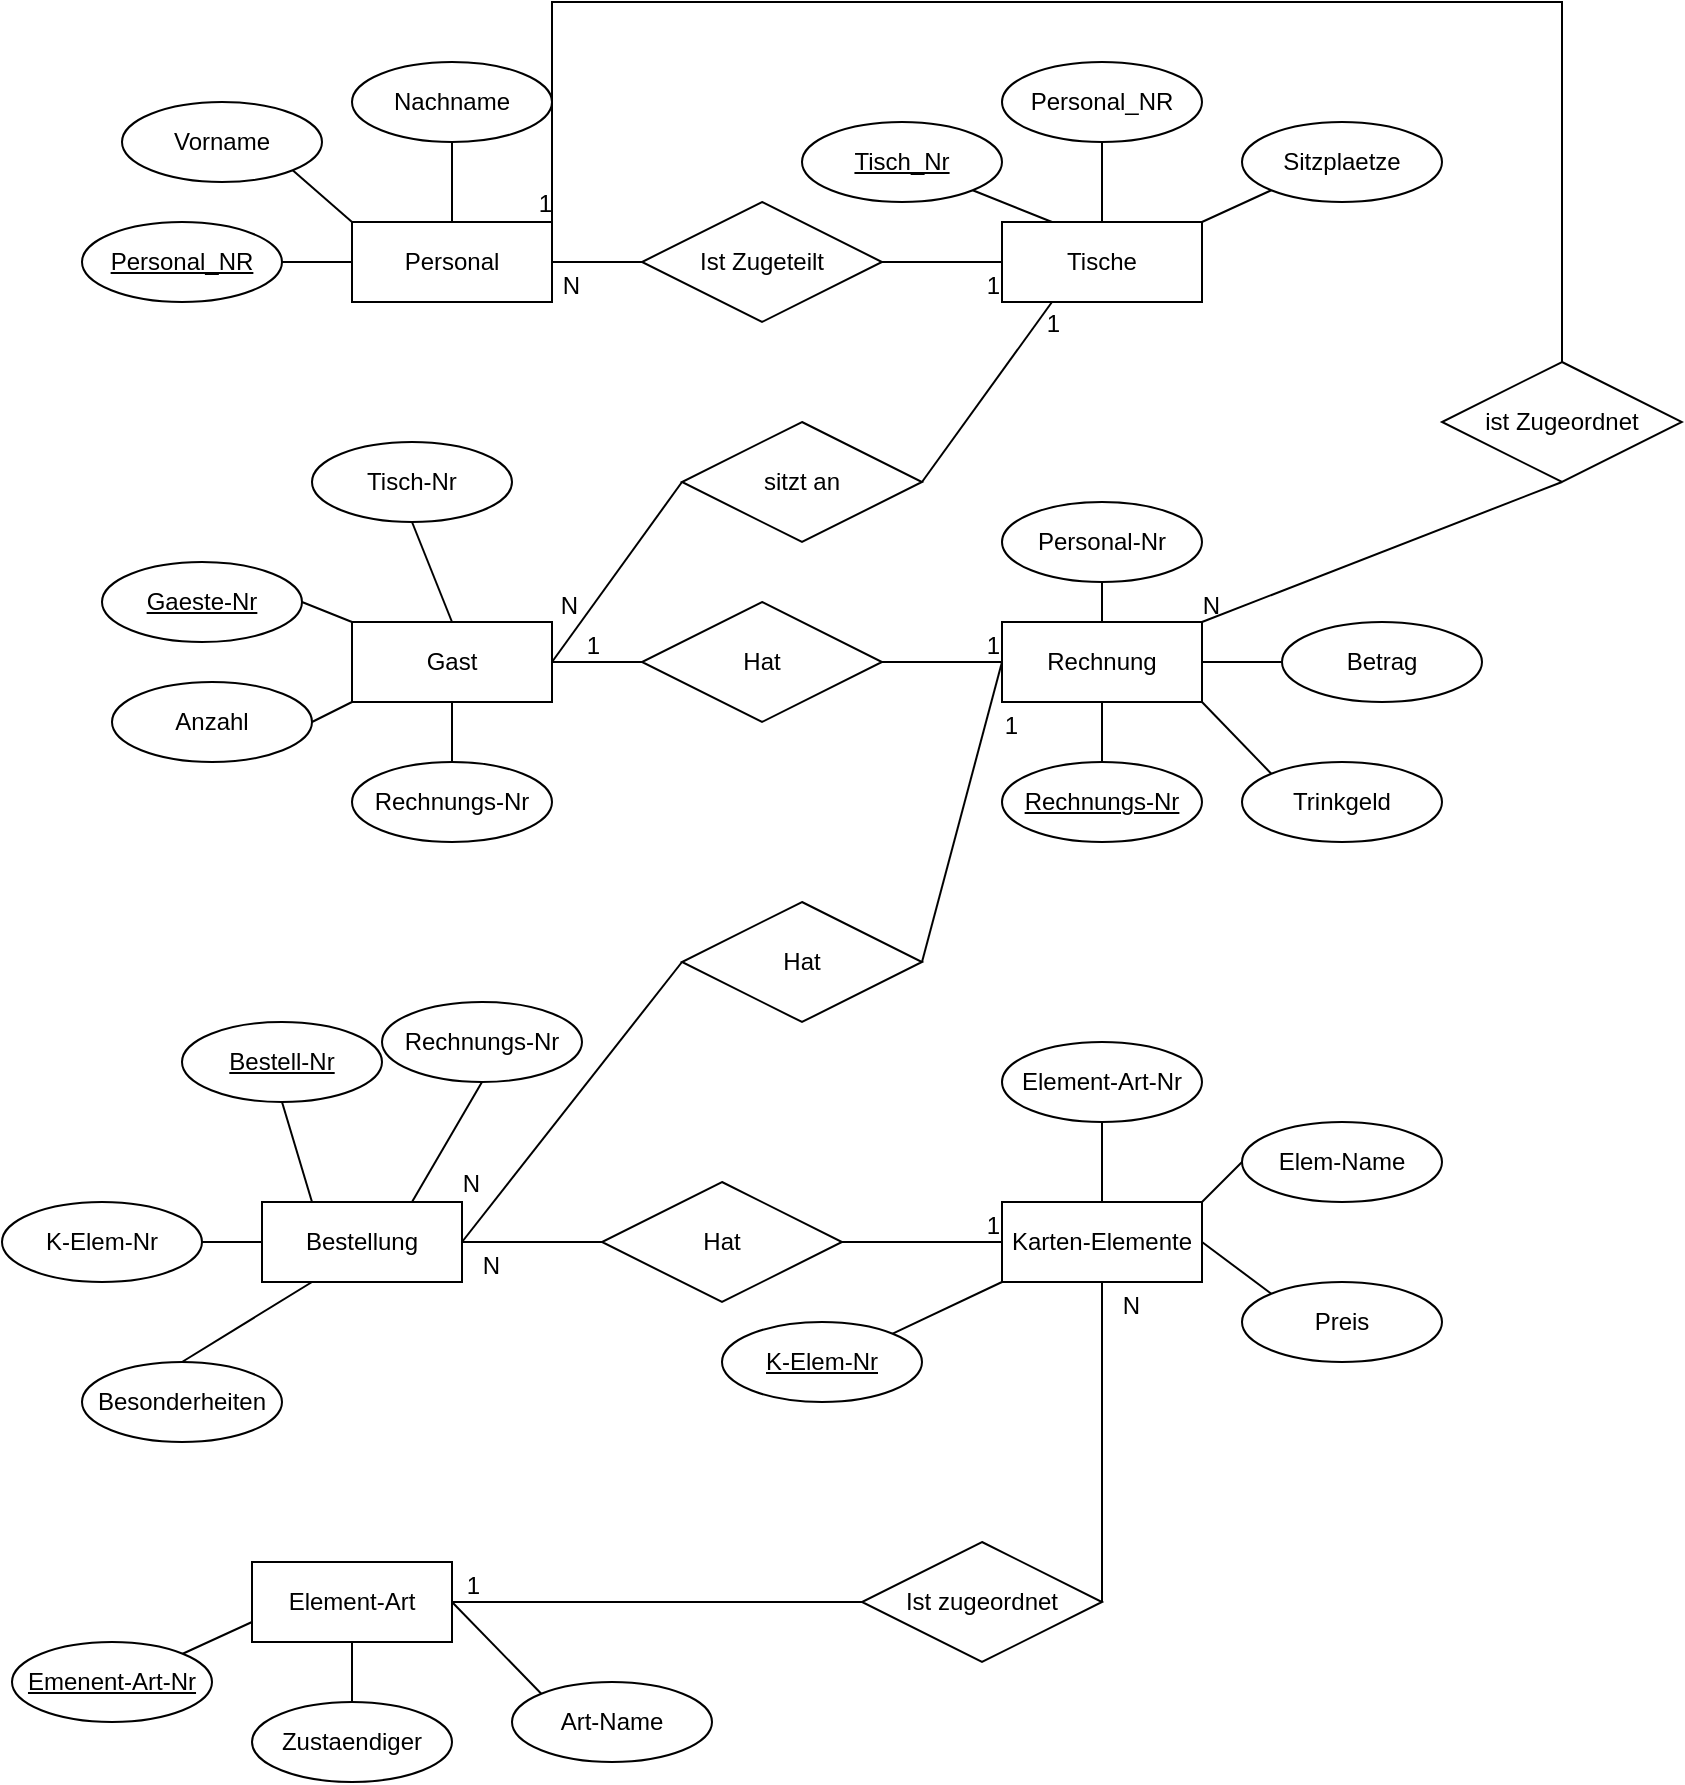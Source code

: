 <mxfile version="21.7.4" type="device">
  <diagram id="R2lEEEUBdFMjLlhIrx00" name="Page-1">
    <mxGraphModel dx="740" dy="904" grid="1" gridSize="10" guides="1" tooltips="1" connect="1" arrows="1" fold="1" page="1" pageScale="1" pageWidth="850" pageHeight="1100" math="0" shadow="0" extFonts="Permanent Marker^https://fonts.googleapis.com/css?family=Permanent+Marker">
      <root>
        <mxCell id="0" />
        <mxCell id="1" parent="0" />
        <mxCell id="IF9g0grAU2F7ckSNJoVl-1" value="Personal" style="whiteSpace=wrap;html=1;align=center;" parent="1" vertex="1">
          <mxGeometry x="375" y="330" width="100" height="40" as="geometry" />
        </mxCell>
        <mxCell id="IF9g0grAU2F7ckSNJoVl-2" value="Vorname" style="ellipse;whiteSpace=wrap;html=1;align=center;" parent="1" vertex="1">
          <mxGeometry x="260" y="270" width="100" height="40" as="geometry" />
        </mxCell>
        <mxCell id="IF9g0grAU2F7ckSNJoVl-3" value="Nachname" style="ellipse;whiteSpace=wrap;html=1;align=center;" parent="1" vertex="1">
          <mxGeometry x="375" y="250" width="100" height="40" as="geometry" />
        </mxCell>
        <mxCell id="IF9g0grAU2F7ckSNJoVl-5" value="" style="endArrow=none;html=1;rounded=0;exitX=1;exitY=1;exitDx=0;exitDy=0;entryX=0;entryY=0;entryDx=0;entryDy=0;" parent="1" source="IF9g0grAU2F7ckSNJoVl-2" target="IF9g0grAU2F7ckSNJoVl-1" edge="1">
          <mxGeometry relative="1" as="geometry">
            <mxPoint x="320" y="380" as="sourcePoint" />
            <mxPoint x="480" y="380" as="targetPoint" />
          </mxGeometry>
        </mxCell>
        <mxCell id="IF9g0grAU2F7ckSNJoVl-6" value="" style="endArrow=none;html=1;rounded=0;exitX=0.5;exitY=1;exitDx=0;exitDy=0;entryX=0.5;entryY=0;entryDx=0;entryDy=0;" parent="1" source="IF9g0grAU2F7ckSNJoVl-3" target="IF9g0grAU2F7ckSNJoVl-1" edge="1">
          <mxGeometry relative="1" as="geometry">
            <mxPoint x="320" y="380" as="sourcePoint" />
            <mxPoint x="480" y="380" as="targetPoint" />
          </mxGeometry>
        </mxCell>
        <mxCell id="IF9g0grAU2F7ckSNJoVl-7" value="Personal_NR" style="ellipse;whiteSpace=wrap;html=1;align=center;fontStyle=4;" parent="1" vertex="1">
          <mxGeometry x="240" y="330" width="100" height="40" as="geometry" />
        </mxCell>
        <mxCell id="IF9g0grAU2F7ckSNJoVl-8" value="" style="endArrow=none;html=1;rounded=0;exitX=1;exitY=0.5;exitDx=0;exitDy=0;entryX=0;entryY=0.5;entryDx=0;entryDy=0;" parent="1" source="IF9g0grAU2F7ckSNJoVl-7" target="IF9g0grAU2F7ckSNJoVl-1" edge="1">
          <mxGeometry relative="1" as="geometry">
            <mxPoint x="320" y="380" as="sourcePoint" />
            <mxPoint x="480" y="380" as="targetPoint" />
          </mxGeometry>
        </mxCell>
        <mxCell id="IF9g0grAU2F7ckSNJoVl-9" value="Tische" style="whiteSpace=wrap;html=1;align=center;" parent="1" vertex="1">
          <mxGeometry x="700" y="330" width="100" height="40" as="geometry" />
        </mxCell>
        <mxCell id="IF9g0grAU2F7ckSNJoVl-10" value="Personal_NR" style="ellipse;whiteSpace=wrap;html=1;align=center;" parent="1" vertex="1">
          <mxGeometry x="700" y="250" width="100" height="40" as="geometry" />
        </mxCell>
        <mxCell id="IF9g0grAU2F7ckSNJoVl-11" value="Sitzplaetze" style="ellipse;whiteSpace=wrap;html=1;align=center;" parent="1" vertex="1">
          <mxGeometry x="820" y="280" width="100" height="40" as="geometry" />
        </mxCell>
        <mxCell id="IF9g0grAU2F7ckSNJoVl-13" value="Tisch_Nr" style="ellipse;whiteSpace=wrap;html=1;align=center;fontStyle=4;" parent="1" vertex="1">
          <mxGeometry x="600" y="280" width="100" height="40" as="geometry" />
        </mxCell>
        <mxCell id="IF9g0grAU2F7ckSNJoVl-14" value="" style="endArrow=none;html=1;rounded=0;exitX=1;exitY=1;exitDx=0;exitDy=0;entryX=0.25;entryY=0;entryDx=0;entryDy=0;" parent="1" source="IF9g0grAU2F7ckSNJoVl-13" target="IF9g0grAU2F7ckSNJoVl-9" edge="1">
          <mxGeometry relative="1" as="geometry">
            <mxPoint x="630" y="380" as="sourcePoint" />
            <mxPoint x="790" y="380" as="targetPoint" />
          </mxGeometry>
        </mxCell>
        <mxCell id="IF9g0grAU2F7ckSNJoVl-15" value="" style="endArrow=none;html=1;rounded=0;exitX=0.5;exitY=1;exitDx=0;exitDy=0;entryX=0.5;entryY=0;entryDx=0;entryDy=0;" parent="1" source="IF9g0grAU2F7ckSNJoVl-10" target="IF9g0grAU2F7ckSNJoVl-9" edge="1">
          <mxGeometry relative="1" as="geometry">
            <mxPoint x="630" y="380" as="sourcePoint" />
            <mxPoint x="790" y="380" as="targetPoint" />
          </mxGeometry>
        </mxCell>
        <mxCell id="IF9g0grAU2F7ckSNJoVl-16" value="" style="endArrow=none;html=1;rounded=0;exitX=0;exitY=1;exitDx=0;exitDy=0;entryX=1;entryY=0;entryDx=0;entryDy=0;" parent="1" source="IF9g0grAU2F7ckSNJoVl-11" target="IF9g0grAU2F7ckSNJoVl-9" edge="1">
          <mxGeometry relative="1" as="geometry">
            <mxPoint x="630" y="380" as="sourcePoint" />
            <mxPoint x="790" y="380" as="targetPoint" />
          </mxGeometry>
        </mxCell>
        <mxCell id="IF9g0grAU2F7ckSNJoVl-19" value="Ist Zugeteilt" style="shape=rhombus;perimeter=rhombusPerimeter;whiteSpace=wrap;html=1;align=center;" parent="1" vertex="1">
          <mxGeometry x="520" y="320" width="120" height="60" as="geometry" />
        </mxCell>
        <mxCell id="IF9g0grAU2F7ckSNJoVl-20" value="" style="endArrow=none;html=1;rounded=0;entryX=1;entryY=0.5;entryDx=0;entryDy=0;" parent="1" source="IF9g0grAU2F7ckSNJoVl-19" target="IF9g0grAU2F7ckSNJoVl-1" edge="1">
          <mxGeometry relative="1" as="geometry">
            <mxPoint x="430" y="380" as="sourcePoint" />
            <mxPoint x="590" y="380" as="targetPoint" />
          </mxGeometry>
        </mxCell>
        <mxCell id="IF9g0grAU2F7ckSNJoVl-21" value="1" style="resizable=0;html=1;whiteSpace=wrap;align=right;verticalAlign=bottom;" parent="IF9g0grAU2F7ckSNJoVl-20" connectable="0" vertex="1">
          <mxGeometry x="1" relative="1" as="geometry">
            <mxPoint x="225" y="20" as="offset" />
          </mxGeometry>
        </mxCell>
        <mxCell id="IF9g0grAU2F7ckSNJoVl-22" value="" style="endArrow=none;html=1;rounded=0;entryX=0;entryY=0.5;entryDx=0;entryDy=0;exitX=1;exitY=0.5;exitDx=0;exitDy=0;" parent="1" source="IF9g0grAU2F7ckSNJoVl-19" target="IF9g0grAU2F7ckSNJoVl-9" edge="1">
          <mxGeometry relative="1" as="geometry">
            <mxPoint x="640" y="360" as="sourcePoint" />
            <mxPoint x="590" y="390" as="targetPoint" />
          </mxGeometry>
        </mxCell>
        <mxCell id="IF9g0grAU2F7ckSNJoVl-23" value="N" style="resizable=0;html=1;whiteSpace=wrap;align=right;verticalAlign=bottom;" parent="IF9g0grAU2F7ckSNJoVl-22" connectable="0" vertex="1">
          <mxGeometry x="1" relative="1" as="geometry">
            <mxPoint x="-210" y="20" as="offset" />
          </mxGeometry>
        </mxCell>
        <mxCell id="Woq74OCpcJCkj7UidA-9-1" value="Gast" style="whiteSpace=wrap;html=1;align=center;" vertex="1" parent="1">
          <mxGeometry x="375" y="530" width="100" height="40" as="geometry" />
        </mxCell>
        <mxCell id="Woq74OCpcJCkj7UidA-9-3" value="Anzahl" style="ellipse;whiteSpace=wrap;html=1;align=center;" vertex="1" parent="1">
          <mxGeometry x="255" y="560" width="100" height="40" as="geometry" />
        </mxCell>
        <mxCell id="Woq74OCpcJCkj7UidA-9-5" value="Rechnungs-Nr" style="ellipse;whiteSpace=wrap;html=1;align=center;" vertex="1" parent="1">
          <mxGeometry x="375" y="600" width="100" height="40" as="geometry" />
        </mxCell>
        <mxCell id="Woq74OCpcJCkj7UidA-9-7" value="Gaeste-Nr" style="ellipse;whiteSpace=wrap;html=1;align=center;fontStyle=4;" vertex="1" parent="1">
          <mxGeometry x="250" y="500" width="100" height="40" as="geometry" />
        </mxCell>
        <mxCell id="Woq74OCpcJCkj7UidA-9-8" value="" style="endArrow=none;html=1;rounded=0;exitX=1;exitY=0.5;exitDx=0;exitDy=0;entryX=0;entryY=0;entryDx=0;entryDy=0;entryPerimeter=0;" edge="1" parent="1" source="Woq74OCpcJCkj7UidA-9-7" target="Woq74OCpcJCkj7UidA-9-1">
          <mxGeometry relative="1" as="geometry">
            <mxPoint x="345" y="620" as="sourcePoint" />
            <mxPoint x="505" y="620" as="targetPoint" />
          </mxGeometry>
        </mxCell>
        <mxCell id="Woq74OCpcJCkj7UidA-9-9" value="" style="endArrow=none;html=1;rounded=0;exitX=1;exitY=0.5;exitDx=0;exitDy=0;entryX=0;entryY=1;entryDx=0;entryDy=0;" edge="1" parent="1" source="Woq74OCpcJCkj7UidA-9-3" target="Woq74OCpcJCkj7UidA-9-1">
          <mxGeometry relative="1" as="geometry">
            <mxPoint x="345" y="620" as="sourcePoint" />
            <mxPoint x="505" y="620" as="targetPoint" />
          </mxGeometry>
        </mxCell>
        <mxCell id="Woq74OCpcJCkj7UidA-9-11" value="" style="endArrow=none;html=1;rounded=0;exitX=0.5;exitY=1;exitDx=0;exitDy=0;entryX=0.5;entryY=0;entryDx=0;entryDy=0;" edge="1" parent="1" source="Woq74OCpcJCkj7UidA-9-1" target="Woq74OCpcJCkj7UidA-9-5">
          <mxGeometry relative="1" as="geometry">
            <mxPoint x="345" y="620" as="sourcePoint" />
            <mxPoint x="505" y="620" as="targetPoint" />
          </mxGeometry>
        </mxCell>
        <mxCell id="Woq74OCpcJCkj7UidA-9-12" value="Rechnung" style="whiteSpace=wrap;html=1;align=center;" vertex="1" parent="1">
          <mxGeometry x="700" y="530" width="100" height="40" as="geometry" />
        </mxCell>
        <mxCell id="Woq74OCpcJCkj7UidA-9-13" value="Rechnungs-Nr" style="ellipse;whiteSpace=wrap;html=1;align=center;fontStyle=4;" vertex="1" parent="1">
          <mxGeometry x="700" y="600" width="100" height="40" as="geometry" />
        </mxCell>
        <mxCell id="Woq74OCpcJCkj7UidA-9-14" value="" style="endArrow=none;html=1;rounded=0;entryX=0.5;entryY=0;entryDx=0;entryDy=0;exitX=0.5;exitY=1;exitDx=0;exitDy=0;" edge="1" parent="1" source="Woq74OCpcJCkj7UidA-9-12" target="Woq74OCpcJCkj7UidA-9-13">
          <mxGeometry relative="1" as="geometry">
            <mxPoint x="470" y="630" as="sourcePoint" />
            <mxPoint x="630" y="630" as="targetPoint" />
          </mxGeometry>
        </mxCell>
        <mxCell id="Woq74OCpcJCkj7UidA-9-16" value="Betrag" style="ellipse;whiteSpace=wrap;html=1;align=center;" vertex="1" parent="1">
          <mxGeometry x="840" y="530" width="100" height="40" as="geometry" />
        </mxCell>
        <mxCell id="Woq74OCpcJCkj7UidA-9-17" value="" style="endArrow=none;html=1;rounded=0;entryX=0;entryY=0.5;entryDx=0;entryDy=0;exitX=1;exitY=0.5;exitDx=0;exitDy=0;" edge="1" parent="1" source="Woq74OCpcJCkj7UidA-9-12" target="Woq74OCpcJCkj7UidA-9-16">
          <mxGeometry relative="1" as="geometry">
            <mxPoint x="630" y="630" as="sourcePoint" />
            <mxPoint x="790" y="630" as="targetPoint" />
          </mxGeometry>
        </mxCell>
        <mxCell id="Woq74OCpcJCkj7UidA-9-18" value="Trinkgeld" style="ellipse;whiteSpace=wrap;html=1;align=center;" vertex="1" parent="1">
          <mxGeometry x="820" y="600" width="100" height="40" as="geometry" />
        </mxCell>
        <mxCell id="Woq74OCpcJCkj7UidA-9-19" value="" style="endArrow=none;html=1;rounded=0;exitX=1;exitY=1;exitDx=0;exitDy=0;entryX=0;entryY=0;entryDx=0;entryDy=0;" edge="1" parent="1" source="Woq74OCpcJCkj7UidA-9-12" target="Woq74OCpcJCkj7UidA-9-18">
          <mxGeometry relative="1" as="geometry">
            <mxPoint x="630" y="630" as="sourcePoint" />
            <mxPoint x="790" y="630" as="targetPoint" />
          </mxGeometry>
        </mxCell>
        <mxCell id="Woq74OCpcJCkj7UidA-9-20" value="Bestellung" style="whiteSpace=wrap;html=1;align=center;" vertex="1" parent="1">
          <mxGeometry x="330" y="820" width="100" height="40" as="geometry" />
        </mxCell>
        <mxCell id="Woq74OCpcJCkj7UidA-9-21" value="Rechnungs-Nr" style="ellipse;whiteSpace=wrap;html=1;align=center;" vertex="1" parent="1">
          <mxGeometry x="390" y="720" width="100" height="40" as="geometry" />
        </mxCell>
        <mxCell id="Woq74OCpcJCkj7UidA-9-22" value="Bestell-Nr" style="ellipse;whiteSpace=wrap;html=1;align=center;fontStyle=4;" vertex="1" parent="1">
          <mxGeometry x="290" y="730" width="100" height="40" as="geometry" />
        </mxCell>
        <mxCell id="Woq74OCpcJCkj7UidA-9-23" value="" style="endArrow=none;html=1;rounded=0;exitX=0.25;exitY=0;exitDx=0;exitDy=0;entryX=0.5;entryY=1;entryDx=0;entryDy=0;" edge="1" parent="1" source="Woq74OCpcJCkj7UidA-9-20" target="Woq74OCpcJCkj7UidA-9-22">
          <mxGeometry relative="1" as="geometry">
            <mxPoint x="260" y="750" as="sourcePoint" />
            <mxPoint x="420" y="750" as="targetPoint" />
          </mxGeometry>
        </mxCell>
        <mxCell id="Woq74OCpcJCkj7UidA-9-24" value="" style="endArrow=none;html=1;rounded=0;exitX=0.75;exitY=0;exitDx=0;exitDy=0;entryX=0.5;entryY=1;entryDx=0;entryDy=0;" edge="1" parent="1" source="Woq74OCpcJCkj7UidA-9-20" target="Woq74OCpcJCkj7UidA-9-21">
          <mxGeometry relative="1" as="geometry">
            <mxPoint x="260" y="750" as="sourcePoint" />
            <mxPoint x="460" y="770" as="targetPoint" />
          </mxGeometry>
        </mxCell>
        <mxCell id="Woq74OCpcJCkj7UidA-9-25" value="K-Elem-Nr" style="ellipse;whiteSpace=wrap;html=1;align=center;" vertex="1" parent="1">
          <mxGeometry x="200" y="820" width="100" height="40" as="geometry" />
        </mxCell>
        <mxCell id="Woq74OCpcJCkj7UidA-9-26" value="" style="endArrow=none;html=1;rounded=0;exitX=1;exitY=0.5;exitDx=0;exitDy=0;entryX=0;entryY=0.5;entryDx=0;entryDy=0;" edge="1" parent="1" source="Woq74OCpcJCkj7UidA-9-25" target="Woq74OCpcJCkj7UidA-9-20">
          <mxGeometry relative="1" as="geometry">
            <mxPoint x="440" y="720" as="sourcePoint" />
            <mxPoint x="600" y="720" as="targetPoint" />
          </mxGeometry>
        </mxCell>
        <mxCell id="Woq74OCpcJCkj7UidA-9-27" value="Karten-Elemente" style="whiteSpace=wrap;html=1;align=center;" vertex="1" parent="1">
          <mxGeometry x="700" y="820" width="100" height="40" as="geometry" />
        </mxCell>
        <mxCell id="Woq74OCpcJCkj7UidA-9-28" value="Elem-Name" style="ellipse;whiteSpace=wrap;html=1;align=center;" vertex="1" parent="1">
          <mxGeometry x="820" y="780" width="100" height="40" as="geometry" />
        </mxCell>
        <mxCell id="Woq74OCpcJCkj7UidA-9-29" value="Preis" style="ellipse;whiteSpace=wrap;html=1;align=center;" vertex="1" parent="1">
          <mxGeometry x="820" y="860" width="100" height="40" as="geometry" />
        </mxCell>
        <mxCell id="Woq74OCpcJCkj7UidA-9-30" value="Element-Art-Nr" style="ellipse;whiteSpace=wrap;html=1;align=center;" vertex="1" parent="1">
          <mxGeometry x="700" y="740" width="100" height="40" as="geometry" />
        </mxCell>
        <mxCell id="Woq74OCpcJCkj7UidA-9-32" value="K-Elem-Nr" style="ellipse;whiteSpace=wrap;html=1;align=center;fontStyle=4;" vertex="1" parent="1">
          <mxGeometry x="560" y="880" width="100" height="40" as="geometry" />
        </mxCell>
        <mxCell id="Woq74OCpcJCkj7UidA-9-33" value="" style="endArrow=none;html=1;rounded=0;exitX=1;exitY=0;exitDx=0;exitDy=0;entryX=0;entryY=1;entryDx=0;entryDy=0;" edge="1" parent="1" source="Woq74OCpcJCkj7UidA-9-32" target="Woq74OCpcJCkj7UidA-9-27">
          <mxGeometry relative="1" as="geometry">
            <mxPoint x="600" y="720" as="sourcePoint" />
            <mxPoint x="760" y="720" as="targetPoint" />
          </mxGeometry>
        </mxCell>
        <mxCell id="Woq74OCpcJCkj7UidA-9-34" value="" style="endArrow=none;html=1;rounded=0;exitX=0.5;exitY=1;exitDx=0;exitDy=0;entryX=0.5;entryY=0;entryDx=0;entryDy=0;" edge="1" parent="1" source="Woq74OCpcJCkj7UidA-9-30" target="Woq74OCpcJCkj7UidA-9-27">
          <mxGeometry relative="1" as="geometry">
            <mxPoint x="600" y="720" as="sourcePoint" />
            <mxPoint x="760" y="720" as="targetPoint" />
          </mxGeometry>
        </mxCell>
        <mxCell id="Woq74OCpcJCkj7UidA-9-35" value="" style="endArrow=none;html=1;rounded=0;entryX=0;entryY=0;entryDx=0;entryDy=0;exitX=1;exitY=0.5;exitDx=0;exitDy=0;" edge="1" parent="1" source="Woq74OCpcJCkj7UidA-9-27" target="Woq74OCpcJCkj7UidA-9-29">
          <mxGeometry relative="1" as="geometry">
            <mxPoint x="600" y="720" as="sourcePoint" />
            <mxPoint x="760" y="720" as="targetPoint" />
          </mxGeometry>
        </mxCell>
        <mxCell id="Woq74OCpcJCkj7UidA-9-36" value="" style="endArrow=none;html=1;rounded=0;entryX=0;entryY=0.5;entryDx=0;entryDy=0;exitX=1;exitY=0;exitDx=0;exitDy=0;" edge="1" parent="1" source="Woq74OCpcJCkj7UidA-9-27" target="Woq74OCpcJCkj7UidA-9-28">
          <mxGeometry relative="1" as="geometry">
            <mxPoint x="600" y="720" as="sourcePoint" />
            <mxPoint x="760" y="720" as="targetPoint" />
          </mxGeometry>
        </mxCell>
        <mxCell id="Woq74OCpcJCkj7UidA-9-38" value="Element-Art" style="whiteSpace=wrap;html=1;align=center;" vertex="1" parent="1">
          <mxGeometry x="325" y="1000" width="100" height="40" as="geometry" />
        </mxCell>
        <mxCell id="Woq74OCpcJCkj7UidA-9-39" value="Art-Name" style="ellipse;whiteSpace=wrap;html=1;align=center;" vertex="1" parent="1">
          <mxGeometry x="455" y="1060" width="100" height="40" as="geometry" />
        </mxCell>
        <mxCell id="Woq74OCpcJCkj7UidA-9-40" value="Zustaendiger" style="ellipse;whiteSpace=wrap;html=1;align=center;" vertex="1" parent="1">
          <mxGeometry x="325" y="1070" width="100" height="40" as="geometry" />
        </mxCell>
        <mxCell id="Woq74OCpcJCkj7UidA-9-41" value="Emenent-Art-Nr" style="ellipse;whiteSpace=wrap;html=1;align=center;fontStyle=4;" vertex="1" parent="1">
          <mxGeometry x="205" y="1040" width="100" height="40" as="geometry" />
        </mxCell>
        <mxCell id="Woq74OCpcJCkj7UidA-9-42" value="" style="endArrow=none;html=1;rounded=0;exitX=1;exitY=0;exitDx=0;exitDy=0;entryX=0;entryY=0.75;entryDx=0;entryDy=0;" edge="1" parent="1" source="Woq74OCpcJCkj7UidA-9-41" target="Woq74OCpcJCkj7UidA-9-38">
          <mxGeometry relative="1" as="geometry">
            <mxPoint x="345" y="820" as="sourcePoint" />
            <mxPoint x="505" y="820" as="targetPoint" />
          </mxGeometry>
        </mxCell>
        <mxCell id="Woq74OCpcJCkj7UidA-9-43" value="" style="endArrow=none;html=1;rounded=0;exitX=0.5;exitY=0;exitDx=0;exitDy=0;entryX=0.5;entryY=1;entryDx=0;entryDy=0;" edge="1" parent="1" source="Woq74OCpcJCkj7UidA-9-40" target="Woq74OCpcJCkj7UidA-9-38">
          <mxGeometry relative="1" as="geometry">
            <mxPoint x="345" y="820" as="sourcePoint" />
            <mxPoint x="505" y="820" as="targetPoint" />
          </mxGeometry>
        </mxCell>
        <mxCell id="Woq74OCpcJCkj7UidA-9-44" value="" style="endArrow=none;html=1;rounded=0;entryX=0;entryY=0;entryDx=0;entryDy=0;exitX=1;exitY=0.5;exitDx=0;exitDy=0;" edge="1" parent="1" source="Woq74OCpcJCkj7UidA-9-38" target="Woq74OCpcJCkj7UidA-9-39">
          <mxGeometry relative="1" as="geometry">
            <mxPoint x="345" y="820" as="sourcePoint" />
            <mxPoint x="505" y="820" as="targetPoint" />
          </mxGeometry>
        </mxCell>
        <mxCell id="Woq74OCpcJCkj7UidA-9-45" value="sitzt an" style="shape=rhombus;perimeter=rhombusPerimeter;whiteSpace=wrap;html=1;align=center;" vertex="1" parent="1">
          <mxGeometry x="540" y="430" width="120" height="60" as="geometry" />
        </mxCell>
        <mxCell id="Woq74OCpcJCkj7UidA-9-48" value="" style="endArrow=none;html=1;rounded=0;entryX=1;entryY=0.5;entryDx=0;entryDy=0;exitX=0;exitY=0.5;exitDx=0;exitDy=0;" edge="1" parent="1" source="Woq74OCpcJCkj7UidA-9-45" target="Woq74OCpcJCkj7UidA-9-1">
          <mxGeometry relative="1" as="geometry">
            <mxPoint x="490" y="450" as="sourcePoint" />
            <mxPoint x="650" y="450" as="targetPoint" />
          </mxGeometry>
        </mxCell>
        <mxCell id="Woq74OCpcJCkj7UidA-9-49" value="1" style="resizable=0;html=1;whiteSpace=wrap;align=right;verticalAlign=bottom;" connectable="0" vertex="1" parent="Woq74OCpcJCkj7UidA-9-48">
          <mxGeometry x="1" relative="1" as="geometry">
            <mxPoint x="255" y="-160" as="offset" />
          </mxGeometry>
        </mxCell>
        <mxCell id="Woq74OCpcJCkj7UidA-9-50" value="Hat " style="shape=rhombus;perimeter=rhombusPerimeter;whiteSpace=wrap;html=1;align=center;" vertex="1" parent="1">
          <mxGeometry x="520" y="520" width="120" height="60" as="geometry" />
        </mxCell>
        <mxCell id="Woq74OCpcJCkj7UidA-9-52" value="" style="endArrow=none;html=1;rounded=0;entryX=1;entryY=0.5;entryDx=0;entryDy=0;" edge="1" parent="1" source="Woq74OCpcJCkj7UidA-9-50" target="Woq74OCpcJCkj7UidA-9-1">
          <mxGeometry relative="1" as="geometry">
            <mxPoint x="490" y="450" as="sourcePoint" />
            <mxPoint x="650" y="450" as="targetPoint" />
          </mxGeometry>
        </mxCell>
        <mxCell id="Woq74OCpcJCkj7UidA-9-53" value="1" style="resizable=0;html=1;whiteSpace=wrap;align=right;verticalAlign=bottom;" connectable="0" vertex="1" parent="Woq74OCpcJCkj7UidA-9-52">
          <mxGeometry x="1" relative="1" as="geometry">
            <mxPoint x="25" as="offset" />
          </mxGeometry>
        </mxCell>
        <mxCell id="Woq74OCpcJCkj7UidA-9-54" value="" style="endArrow=none;html=1;rounded=0;entryX=0;entryY=0.5;entryDx=0;entryDy=0;" edge="1" parent="1" source="Woq74OCpcJCkj7UidA-9-50" target="Woq74OCpcJCkj7UidA-9-12">
          <mxGeometry relative="1" as="geometry">
            <mxPoint x="490" y="450" as="sourcePoint" />
            <mxPoint x="650" y="450" as="targetPoint" />
          </mxGeometry>
        </mxCell>
        <mxCell id="Woq74OCpcJCkj7UidA-9-55" value="1" style="resizable=0;html=1;whiteSpace=wrap;align=right;verticalAlign=bottom;" connectable="0" vertex="1" parent="Woq74OCpcJCkj7UidA-9-54">
          <mxGeometry x="1" relative="1" as="geometry" />
        </mxCell>
        <mxCell id="Woq74OCpcJCkj7UidA-9-56" value="Hat" style="shape=rhombus;perimeter=rhombusPerimeter;whiteSpace=wrap;html=1;align=center;" vertex="1" parent="1">
          <mxGeometry x="540" y="670" width="120" height="60" as="geometry" />
        </mxCell>
        <mxCell id="Woq74OCpcJCkj7UidA-9-57" value="" style="endArrow=none;html=1;rounded=0;entryX=0;entryY=0.5;entryDx=0;entryDy=0;exitX=1;exitY=0.5;exitDx=0;exitDy=0;" edge="1" parent="1" source="Woq74OCpcJCkj7UidA-9-56" target="Woq74OCpcJCkj7UidA-9-12">
          <mxGeometry relative="1" as="geometry">
            <mxPoint x="490" y="600" as="sourcePoint" />
            <mxPoint x="650" y="600" as="targetPoint" />
          </mxGeometry>
        </mxCell>
        <mxCell id="Woq74OCpcJCkj7UidA-9-58" value="1" style="resizable=0;html=1;whiteSpace=wrap;align=right;verticalAlign=bottom;" connectable="0" vertex="1" parent="Woq74OCpcJCkj7UidA-9-57">
          <mxGeometry x="1" relative="1" as="geometry">
            <mxPoint x="10" y="40" as="offset" />
          </mxGeometry>
        </mxCell>
        <mxCell id="Woq74OCpcJCkj7UidA-9-59" value="" style="endArrow=none;html=1;rounded=0;entryX=1;entryY=0.5;entryDx=0;entryDy=0;exitX=0;exitY=0.5;exitDx=0;exitDy=0;" edge="1" parent="1" source="Woq74OCpcJCkj7UidA-9-56" target="Woq74OCpcJCkj7UidA-9-20">
          <mxGeometry relative="1" as="geometry">
            <mxPoint x="490" y="600" as="sourcePoint" />
            <mxPoint x="650" y="600" as="targetPoint" />
          </mxGeometry>
        </mxCell>
        <mxCell id="Woq74OCpcJCkj7UidA-9-60" value="N" style="resizable=0;html=1;whiteSpace=wrap;align=right;verticalAlign=bottom;" connectable="0" vertex="1" parent="Woq74OCpcJCkj7UidA-9-59">
          <mxGeometry x="1" relative="1" as="geometry">
            <mxPoint x="10" y="-20" as="offset" />
          </mxGeometry>
        </mxCell>
        <mxCell id="Woq74OCpcJCkj7UidA-9-61" value="Hat" style="shape=rhombus;perimeter=rhombusPerimeter;whiteSpace=wrap;html=1;align=center;" vertex="1" parent="1">
          <mxGeometry x="500" y="810" width="120" height="60" as="geometry" />
        </mxCell>
        <mxCell id="Woq74OCpcJCkj7UidA-9-63" value="" style="endArrow=none;html=1;rounded=0;entryX=1;entryY=0.5;entryDx=0;entryDy=0;exitX=0;exitY=0.5;exitDx=0;exitDy=0;" edge="1" parent="1" source="Woq74OCpcJCkj7UidA-9-61" target="Woq74OCpcJCkj7UidA-9-20">
          <mxGeometry relative="1" as="geometry">
            <mxPoint x="470" y="720" as="sourcePoint" />
            <mxPoint x="630" y="720" as="targetPoint" />
          </mxGeometry>
        </mxCell>
        <mxCell id="Woq74OCpcJCkj7UidA-9-64" value="1" style="resizable=0;html=1;whiteSpace=wrap;align=right;verticalAlign=bottom;" connectable="0" vertex="1" parent="Woq74OCpcJCkj7UidA-9-63">
          <mxGeometry x="1" relative="1" as="geometry">
            <mxPoint x="270" as="offset" />
          </mxGeometry>
        </mxCell>
        <mxCell id="Woq74OCpcJCkj7UidA-9-65" value="" style="endArrow=none;html=1;rounded=0;entryX=0;entryY=0.5;entryDx=0;entryDy=0;exitX=1;exitY=0.5;exitDx=0;exitDy=0;" edge="1" parent="1" source="Woq74OCpcJCkj7UidA-9-61" target="Woq74OCpcJCkj7UidA-9-27">
          <mxGeometry relative="1" as="geometry">
            <mxPoint x="470" y="720" as="sourcePoint" />
            <mxPoint x="630" y="720" as="targetPoint" />
          </mxGeometry>
        </mxCell>
        <mxCell id="Woq74OCpcJCkj7UidA-9-66" value="N" style="resizable=0;html=1;whiteSpace=wrap;align=right;verticalAlign=bottom;" connectable="0" vertex="1" parent="Woq74OCpcJCkj7UidA-9-65">
          <mxGeometry x="1" relative="1" as="geometry">
            <mxPoint x="-250" y="20" as="offset" />
          </mxGeometry>
        </mxCell>
        <mxCell id="Woq74OCpcJCkj7UidA-9-67" value="Ist zugeordnet" style="shape=rhombus;perimeter=rhombusPerimeter;whiteSpace=wrap;html=1;align=center;" vertex="1" parent="1">
          <mxGeometry x="630" y="990" width="120" height="60" as="geometry" />
        </mxCell>
        <mxCell id="Woq74OCpcJCkj7UidA-9-68" value="" style="endArrow=none;html=1;rounded=0;entryX=0.5;entryY=1;entryDx=0;entryDy=0;exitX=1;exitY=0.5;exitDx=0;exitDy=0;" edge="1" parent="1" source="Woq74OCpcJCkj7UidA-9-67" target="Woq74OCpcJCkj7UidA-9-27">
          <mxGeometry relative="1" as="geometry">
            <mxPoint x="470" y="810" as="sourcePoint" />
            <mxPoint x="630" y="810" as="targetPoint" />
          </mxGeometry>
        </mxCell>
        <mxCell id="Woq74OCpcJCkj7UidA-9-69" value="1" style="resizable=0;html=1;whiteSpace=wrap;align=right;verticalAlign=bottom;" connectable="0" vertex="1" parent="Woq74OCpcJCkj7UidA-9-68">
          <mxGeometry x="1" relative="1" as="geometry">
            <mxPoint x="-310" y="160" as="offset" />
          </mxGeometry>
        </mxCell>
        <mxCell id="Woq74OCpcJCkj7UidA-9-70" value="" style="endArrow=none;html=1;rounded=0;entryX=1;entryY=0.5;entryDx=0;entryDy=0;exitX=0;exitY=0.5;exitDx=0;exitDy=0;" edge="1" parent="1" source="Woq74OCpcJCkj7UidA-9-67" target="Woq74OCpcJCkj7UidA-9-38">
          <mxGeometry relative="1" as="geometry">
            <mxPoint x="605" y="980" as="sourcePoint" />
            <mxPoint x="425" y="990" as="targetPoint" />
          </mxGeometry>
        </mxCell>
        <mxCell id="Woq74OCpcJCkj7UidA-9-71" value="N" style="resizable=0;html=1;whiteSpace=wrap;align=right;verticalAlign=bottom;" connectable="0" vertex="1" parent="Woq74OCpcJCkj7UidA-9-70">
          <mxGeometry x="1" relative="1" as="geometry">
            <mxPoint x="345" y="-140" as="offset" />
          </mxGeometry>
        </mxCell>
        <mxCell id="Woq74OCpcJCkj7UidA-9-72" value="Besonderheiten" style="ellipse;whiteSpace=wrap;html=1;align=center;" vertex="1" parent="1">
          <mxGeometry x="240" y="900" width="100" height="40" as="geometry" />
        </mxCell>
        <mxCell id="Woq74OCpcJCkj7UidA-9-73" value="" style="endArrow=none;html=1;rounded=0;exitX=0.5;exitY=0;exitDx=0;exitDy=0;entryX=0.25;entryY=1;entryDx=0;entryDy=0;" edge="1" parent="1" source="Woq74OCpcJCkj7UidA-9-72" target="Woq74OCpcJCkj7UidA-9-20">
          <mxGeometry relative="1" as="geometry">
            <mxPoint x="430" y="900" as="sourcePoint" />
            <mxPoint x="590" y="900" as="targetPoint" />
          </mxGeometry>
        </mxCell>
        <mxCell id="Woq74OCpcJCkj7UidA-9-74" value="Tisch-Nr" style="ellipse;whiteSpace=wrap;html=1;align=center;" vertex="1" parent="1">
          <mxGeometry x="355" y="440" width="100" height="40" as="geometry" />
        </mxCell>
        <mxCell id="Woq74OCpcJCkj7UidA-9-75" value="" style="endArrow=none;html=1;rounded=0;exitX=0.5;exitY=1;exitDx=0;exitDy=0;entryX=0.5;entryY=0;entryDx=0;entryDy=0;" edge="1" parent="1" source="Woq74OCpcJCkj7UidA-9-74" target="Woq74OCpcJCkj7UidA-9-1">
          <mxGeometry relative="1" as="geometry">
            <mxPoint x="310" y="680" as="sourcePoint" />
            <mxPoint x="470" y="680" as="targetPoint" />
          </mxGeometry>
        </mxCell>
        <mxCell id="Woq74OCpcJCkj7UidA-9-77" value="" style="endArrow=none;html=1;rounded=0;entryX=0.25;entryY=1;entryDx=0;entryDy=0;exitX=1;exitY=0.5;exitDx=0;exitDy=0;" edge="1" parent="1" source="Woq74OCpcJCkj7UidA-9-45" target="IF9g0grAU2F7ckSNJoVl-9">
          <mxGeometry relative="1" as="geometry">
            <mxPoint x="310" y="680" as="sourcePoint" />
            <mxPoint x="470" y="680" as="targetPoint" />
          </mxGeometry>
        </mxCell>
        <mxCell id="Woq74OCpcJCkj7UidA-9-78" value="N" style="resizable=0;html=1;whiteSpace=wrap;align=right;verticalAlign=bottom;" connectable="0" vertex="1" parent="Woq74OCpcJCkj7UidA-9-77">
          <mxGeometry x="1" relative="1" as="geometry">
            <mxPoint x="-235" y="160" as="offset" />
          </mxGeometry>
        </mxCell>
        <mxCell id="Woq74OCpcJCkj7UidA-9-79" value="Personal-Nr" style="ellipse;whiteSpace=wrap;html=1;align=center;" vertex="1" parent="1">
          <mxGeometry x="700" y="470" width="100" height="40" as="geometry" />
        </mxCell>
        <mxCell id="Woq74OCpcJCkj7UidA-9-80" value="" style="endArrow=none;html=1;rounded=0;exitX=0.5;exitY=1;exitDx=0;exitDy=0;entryX=0.5;entryY=0;entryDx=0;entryDy=0;" edge="1" parent="1" source="Woq74OCpcJCkj7UidA-9-79" target="Woq74OCpcJCkj7UidA-9-12">
          <mxGeometry relative="1" as="geometry">
            <mxPoint x="660" y="680" as="sourcePoint" />
            <mxPoint x="820" y="680" as="targetPoint" />
          </mxGeometry>
        </mxCell>
        <mxCell id="Woq74OCpcJCkj7UidA-9-81" value="ist Zugeordnet" style="shape=rhombus;perimeter=rhombusPerimeter;whiteSpace=wrap;html=1;align=center;" vertex="1" parent="1">
          <mxGeometry x="920" y="400" width="120" height="60" as="geometry" />
        </mxCell>
        <mxCell id="Woq74OCpcJCkj7UidA-9-82" value="" style="endArrow=none;html=1;rounded=0;entryX=1;entryY=0;entryDx=0;entryDy=0;exitX=0.5;exitY=1;exitDx=0;exitDy=0;" edge="1" parent="1" source="Woq74OCpcJCkj7UidA-9-81" target="Woq74OCpcJCkj7UidA-9-12">
          <mxGeometry relative="1" as="geometry">
            <mxPoint x="660" y="680" as="sourcePoint" />
            <mxPoint x="820" y="680" as="targetPoint" />
          </mxGeometry>
        </mxCell>
        <mxCell id="Woq74OCpcJCkj7UidA-9-83" value="1" style="resizable=0;html=1;whiteSpace=wrap;align=right;verticalAlign=bottom;" connectable="0" vertex="1" parent="Woq74OCpcJCkj7UidA-9-82">
          <mxGeometry x="1" relative="1" as="geometry">
            <mxPoint x="-324" y="-200" as="offset" />
          </mxGeometry>
        </mxCell>
        <mxCell id="Woq74OCpcJCkj7UidA-9-86" value="" style="endArrow=none;html=1;rounded=0;entryX=1;entryY=0;entryDx=0;entryDy=0;exitX=0.5;exitY=0;exitDx=0;exitDy=0;edgeStyle=elbowEdgeStyle;elbow=vertical;" edge="1" parent="1" source="Woq74OCpcJCkj7UidA-9-81" target="IF9g0grAU2F7ckSNJoVl-1">
          <mxGeometry relative="1" as="geometry">
            <mxPoint x="660" y="600" as="sourcePoint" />
            <mxPoint x="820" y="600" as="targetPoint" />
            <Array as="points">
              <mxPoint x="720" y="220" />
            </Array>
          </mxGeometry>
        </mxCell>
        <mxCell id="Woq74OCpcJCkj7UidA-9-87" value="N" style="resizable=0;html=1;whiteSpace=wrap;align=right;verticalAlign=bottom;" connectable="0" vertex="1" parent="Woq74OCpcJCkj7UidA-9-86">
          <mxGeometry x="1" relative="1" as="geometry">
            <mxPoint x="335" y="200" as="offset" />
          </mxGeometry>
        </mxCell>
      </root>
    </mxGraphModel>
  </diagram>
</mxfile>
